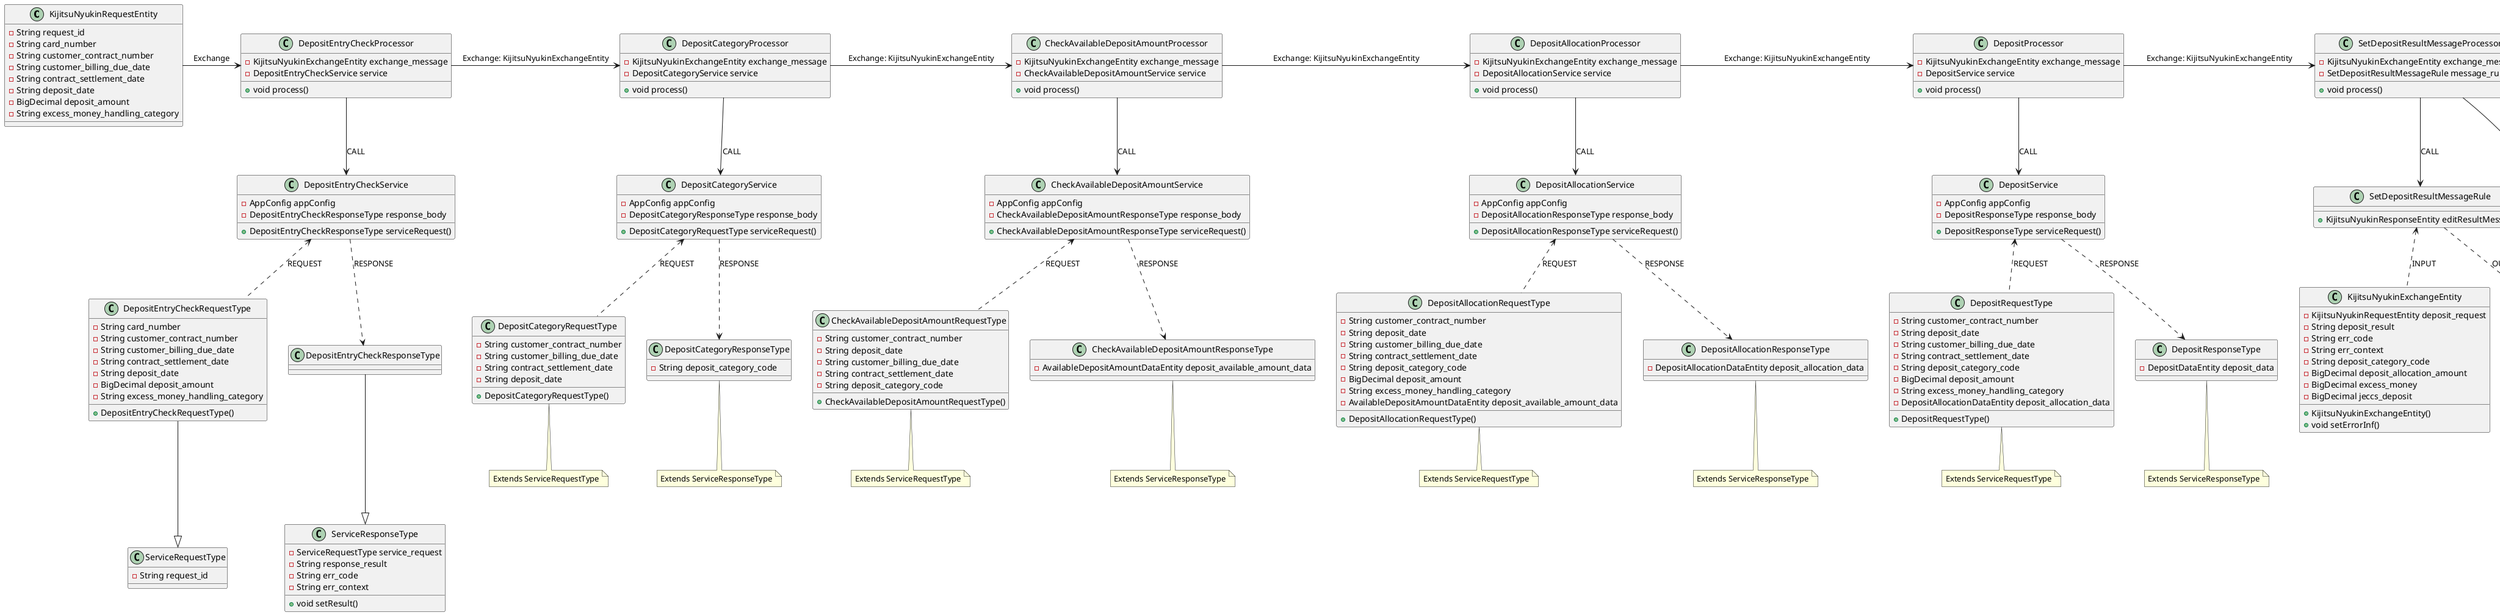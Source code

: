@startuml
class KijitsuNyukinRequestEntity {
    - String request_id
    - String card_number
    - String customer_contract_number
    - String customer_billing_due_date
    - String contract_settlement_date
    - String deposit_date
    - BigDecimal deposit_amount
    - String excess_money_handling_category
}
KijitsuNyukinRequestEntity -> DepositEntryCheckProcessor : Exchange

class DepositEntryCheckProcessor {
    - KijitsuNyukinExchangeEntity exchange_message
    - DepositEntryCheckService service
    + void process()
}
class DepositEntryCheckService {
    - AppConfig appConfig
    - DepositEntryCheckResponseType response_body
    + DepositEntryCheckResponseType serviceRequest()
}
DepositEntryCheckProcessor --> DepositEntryCheckService : CALL
class DepositEntryCheckRequestType {
    - String card_number
    - String customer_contract_number
    - String customer_billing_due_date
    - String contract_settlement_date
    - String deposit_date
    - BigDecimal deposit_amount
    - String excess_money_handling_category
    + DepositEntryCheckRequestType()
}
class ServiceRequestType {
    - String request_id
}
DepositEntryCheckRequestType ---|> ServiceRequestType

class DepositEntryCheckResponseType {
}
class ServiceResponseType {
    - ServiceRequestType service_request
    - String response_result
    - String err_code
    - String err_context
    + void setResult()
}
DepositEntryCheckResponseType ---|> ServiceResponseType
DepositEntryCheckService <.. DepositEntryCheckRequestType: REQUEST
DepositEntryCheckService ..> DepositEntryCheckResponseType : RESPONSE
DepositEntryCheckProcessor -> DepositCategoryProcessor : Exchange: KijitsuNyukinExchangeEntity

class DepositCategoryProcessor {
    - KijitsuNyukinExchangeEntity exchange_message
    - DepositCategoryService service
    + void process()
}
class DepositCategoryService {
    - AppConfig appConfig
    - DepositCategoryResponseType response_body
    + DepositCategoryRequestType serviceRequest()
}
DepositCategoryProcessor --> DepositCategoryService : CALL
class DepositCategoryRequestType {
    - String customer_contract_number
    - String customer_billing_due_date
    - String contract_settlement_date
    - String deposit_date
    + DepositCategoryRequestType()
}
note bottom: Extends ServiceRequestType
class DepositCategoryResponseType {
    - String deposit_category_code
}
note bottom: Extends ServiceResponseType
DepositCategoryService <.. DepositCategoryRequestType: REQUEST
DepositCategoryService ..> DepositCategoryResponseType : RESPONSE
DepositCategoryProcessor -> CheckAvailableDepositAmountProcessor : Exchange: KijitsuNyukinExchangeEntity

class CheckAvailableDepositAmountProcessor {
    - KijitsuNyukinExchangeEntity exchange_message
    - CheckAvailableDepositAmountService service
    + void process()
}
class CheckAvailableDepositAmountService {
    - AppConfig appConfig
    - CheckAvailableDepositAmountResponseType response_body
    + CheckAvailableDepositAmountResponseType serviceRequest()
}
CheckAvailableDepositAmountProcessor --> CheckAvailableDepositAmountService : CALL
class CheckAvailableDepositAmountRequestType {
    - String customer_contract_number
    - String deposit_date
    - String customer_billing_due_date
    - String contract_settlement_date
    - String deposit_category_code
    + CheckAvailableDepositAmountRequestType()
}
note bottom: Extends ServiceRequestType
class CheckAvailableDepositAmountResponseType {
    - AvailableDepositAmountDataEntity deposit_available_amount_data
}
note bottom: Extends ServiceResponseType
CheckAvailableDepositAmountService <.. CheckAvailableDepositAmountRequestType: REQUEST
CheckAvailableDepositAmountService ..> CheckAvailableDepositAmountResponseType : RESPONSE
CheckAvailableDepositAmountProcessor -> DepositAllocationProcessor : Exchange: KijitsuNyukinExchangeEntity

class DepositAllocationProcessor {
    - KijitsuNyukinExchangeEntity exchange_message
    - DepositAllocationService service
    + void process()
}
class DepositAllocationService {
    - AppConfig appConfig
    - DepositAllocationResponseType response_body
    + DepositAllocationResponseType serviceRequest()
}
DepositAllocationProcessor --> DepositAllocationService : CALL
class DepositAllocationRequestType {
    - String customer_contract_number
    - String deposit_date
    - String customer_billing_due_date
    - String contract_settlement_date
    - String deposit_category_code
    - BigDecimal deposit_amount
    - String excess_money_handling_category
    - AvailableDepositAmountDataEntity deposit_available_amount_data
    + DepositAllocationRequestType()
}
note bottom: Extends ServiceRequestType
class DepositAllocationResponseType {
    - DepositAllocationDataEntity deposit_allocation_data
}
note bottom: Extends ServiceResponseType
DepositAllocationService <.. DepositAllocationRequestType: REQUEST
DepositAllocationService ..> DepositAllocationResponseType : RESPONSE
DepositAllocationProcessor -> DepositProcessor : Exchange: KijitsuNyukinExchangeEntity

class DepositProcessor {
    - KijitsuNyukinExchangeEntity exchange_message
    - DepositService service
    + void process()
}
class DepositService {
    - AppConfig appConfig
    - DepositResponseType response_body
    + DepositResponseType serviceRequest()
}
DepositProcessor --> DepositService : CALL
class DepositRequestType {
    - String customer_contract_number
    - String deposit_date
    - String customer_billing_due_date
    - String contract_settlement_date
    - String deposit_category_code
    - BigDecimal deposit_amount
    - String excess_money_handling_category
    - DepositAllocationDataEntity deposit_allocation_data
    + DepositRequestType()
}
note bottom: Extends ServiceRequestType
class DepositResponseType {
    - DepositDataEntity deposit_data
}
note bottom: Extends ServiceResponseType
DepositService <.. DepositRequestType: REQUEST
DepositService ..> DepositResponseType : RESPONSE
DepositProcessor -> SetDepositResultMessageProcessor : Exchange: KijitsuNyukinExchangeEntity

class SetDepositResultMessageProcessor {
    - KijitsuNyukinExchangeEntity exchange_message
    - SetDepositResultMessageRule message_rule
    + void process()
}
class SetDepositResultMessageRule {
    + KijitsuNyukinResponseEntity editResultMessage()
}
SetDepositResultMessageProcessor --> SetDepositResultMessageRule : CALL

class KijitsuNyukinExchangeEntity {
    - KijitsuNyukinRequestEntity deposit_request
    - String deposit_result
    - String err_code
    - String err_context
    - String deposit_category_code
    - BigDecimal deposit_allocation_amount
    - BigDecimal excess_money
    - BigDecimal jeccs_deposit
    + KijitsuNyukinExchangeEntity()
    + void setErrorInf()
}

class KijitsuNyukinResponseEntity {
    - KijitsuNyukinRequestEntity deposit_request
    - String deposit_result
    - String err_code
    - String err_context
    - String deposit_category_code
    - BigDecimal deposit_allocation_amount
    - BigDecimal excess_money
    - BigDecimal jeccs_deposit
}
SetDepositResultMessageRule <.. KijitsuNyukinExchangeEntity: INPUT
SetDepositResultMessageRule ..> KijitsuNyukinResponseEntity : OUTPUT
SetDepositResultMessageProcessor --> KijitsuNyukinResponseEntity : Exchange

class AvailableDepositAmountDataEntity {
    - SeikyuCompositeUnitEntity estimated_billing_amount
    - SaikenCompositeUnitEntity deposit_available_amount
}
AvailableDepositAmountDataEntity -- SeikyuCompositeUnitEntity: include
AvailableDepositAmountDataEntity -- SaikenCompositeUnitEntity: include

class SaikenCompositeUnitEntity {
    - SaikenSimpleUnitEntity total_amout
    - Map products_amount_map
}
class SaikenSimpleUnitEntity {
    - BigDecimal principal_amount
    - BigDecimal interest_amount
}
SaikenCompositeUnitEntity -- SaikenSimpleUnitEntity: include
class SeikyuCompositeUnitEntity {
    - SeikyuSimpleUnitEntity total_billing
    - Map products_billing_map
}
class SeikyuSimpleUnitEntity {
    - BigDecimal billing_principal_amount
    - BigDecimal billing_interest_amount
    - BigDecimal deposit_principal_amount
    - BigDecimal deposit_interest_amount
}
SeikyuCompositeUnitEntity -- SeikyuSimpleUnitEntity: include

class DepositAllocationDataEntity {
    - SaikenCompositeUnitEntity deposit_allocation_amount
    - SeikyuCompositeUnitEntity estimated_billing_amount
}
class DepositDataEntity {
    - SaikenCompositeUnitEntity deposit_allocation_amount
    - SeikyuCompositeUnitEntity estimated_billing_amount
    - SaikenCompositeUnitEntity balance_amount
}

@enduml